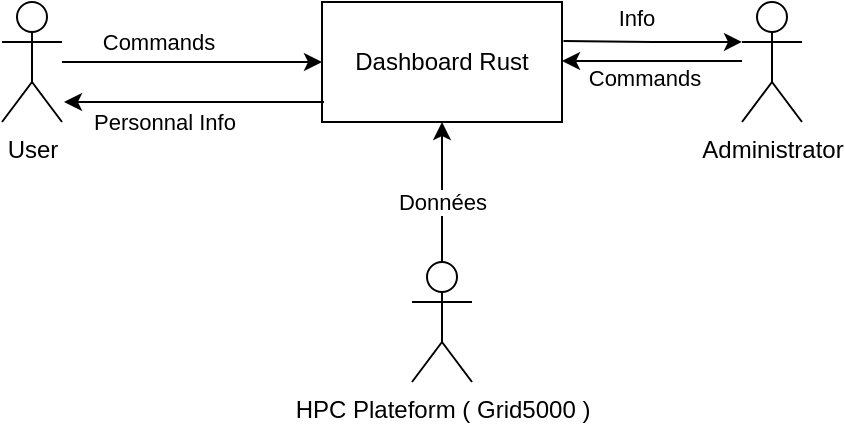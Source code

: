 <mxfile version="26.1.0" pages="5">
  <diagram name="Diagramme de Contexte" id="Y4wbaPwpJfYPmxahPzlm">
    <mxGraphModel grid="1" page="1" gridSize="10" guides="1" tooltips="1" connect="1" arrows="1" fold="1" pageScale="1" pageWidth="827" pageHeight="1169" math="0" shadow="0">
      <root>
        <mxCell id="0" />
        <mxCell id="1" parent="0" />
        <mxCell id="Ts6Sc8tetPBphA7_N4Us-1" value="&lt;p align=&quot;center&quot; class=&quot;MsoTitle&quot;&gt;Dashboard Rust&lt;br&gt;&lt;/p&gt;" style="rounded=0;whiteSpace=wrap;html=1;" vertex="1" parent="1">
          <mxGeometry x="350" y="290" width="120" height="60" as="geometry" />
        </mxCell>
        <mxCell id="Ts6Sc8tetPBphA7_N4Us-2" style="edgeStyle=orthogonalEdgeStyle;rounded=0;orthogonalLoop=1;jettySize=auto;html=1;" edge="1" parent="1" source="Ts6Sc8tetPBphA7_N4Us-4" target="Ts6Sc8tetPBphA7_N4Us-1">
          <mxGeometry relative="1" as="geometry" />
        </mxCell>
        <mxCell id="Ts6Sc8tetPBphA7_N4Us-3" value="Commands" style="edgeLabel;html=1;align=center;verticalAlign=middle;resizable=0;points=[];" vertex="1" connectable="0" parent="Ts6Sc8tetPBphA7_N4Us-2">
          <mxGeometry x="-0.268" y="-3" relative="1" as="geometry">
            <mxPoint y="-13" as="offset" />
          </mxGeometry>
        </mxCell>
        <mxCell id="Ts6Sc8tetPBphA7_N4Us-4" value="User" style="shape=umlActor;verticalLabelPosition=bottom;verticalAlign=top;html=1;outlineConnect=0;" vertex="1" parent="1">
          <mxGeometry x="190" y="290" width="30" height="60" as="geometry" />
        </mxCell>
        <mxCell id="Ts6Sc8tetPBphA7_N4Us-5" style="edgeStyle=orthogonalEdgeStyle;rounded=0;orthogonalLoop=1;jettySize=auto;html=1;endArrow=none;endFill=0;startArrow=classic;startFill=1;" edge="1" parent="1">
          <mxGeometry relative="1" as="geometry">
            <mxPoint x="221" y="340" as="sourcePoint" />
            <mxPoint x="351" y="340" as="targetPoint" />
          </mxGeometry>
        </mxCell>
        <mxCell id="Ts6Sc8tetPBphA7_N4Us-6" value="Personnal Info" style="edgeLabel;html=1;align=center;verticalAlign=middle;resizable=0;points=[];" vertex="1" connectable="0" parent="Ts6Sc8tetPBphA7_N4Us-5">
          <mxGeometry x="-0.099" y="4" relative="1" as="geometry">
            <mxPoint x="-9" y="14" as="offset" />
          </mxGeometry>
        </mxCell>
        <mxCell id="Ts6Sc8tetPBphA7_N4Us-7" value="Administrator" style="shape=umlActor;verticalLabelPosition=bottom;verticalAlign=top;html=1;outlineConnect=0;" vertex="1" parent="1">
          <mxGeometry x="560" y="290" width="30" height="60" as="geometry" />
        </mxCell>
        <mxCell id="Ts6Sc8tetPBphA7_N4Us-8" style="edgeStyle=orthogonalEdgeStyle;rounded=0;orthogonalLoop=1;jettySize=auto;html=1;endArrow=none;endFill=0;startArrow=classic;startFill=1;" edge="1" parent="1">
          <mxGeometry relative="1" as="geometry">
            <mxPoint x="470" y="319.5" as="sourcePoint" />
            <mxPoint x="560" y="319.5" as="targetPoint" />
          </mxGeometry>
        </mxCell>
        <mxCell id="Ts6Sc8tetPBphA7_N4Us-10" value="HPC Plateform ( Grid5000 )" style="shape=umlActor;verticalLabelPosition=bottom;verticalAlign=top;html=1;outlineConnect=0;" vertex="1" parent="1">
          <mxGeometry x="395" y="420" width="30" height="60" as="geometry" />
        </mxCell>
        <mxCell id="Ts6Sc8tetPBphA7_N4Us-13" style="edgeStyle=orthogonalEdgeStyle;rounded=0;orthogonalLoop=1;jettySize=auto;html=1;entryX=0.5;entryY=1;entryDx=0;entryDy=0;exitX=0.5;exitY=0;exitDx=0;exitDy=0;exitPerimeter=0;" edge="1" parent="1" source="Ts6Sc8tetPBphA7_N4Us-10" target="Ts6Sc8tetPBphA7_N4Us-1">
          <mxGeometry relative="1" as="geometry" />
        </mxCell>
        <mxCell id="Ts6Sc8tetPBphA7_N4Us-14" value="Données" style="edgeLabel;html=1;align=center;verticalAlign=middle;resizable=0;points=[];" vertex="1" connectable="0" parent="Ts6Sc8tetPBphA7_N4Us-13">
          <mxGeometry x="0.227" y="-4" relative="1" as="geometry">
            <mxPoint x="-4" y="13" as="offset" />
          </mxGeometry>
        </mxCell>
        <mxCell id="Ts6Sc8tetPBphA7_N4Us-20" style="edgeStyle=orthogonalEdgeStyle;rounded=0;orthogonalLoop=1;jettySize=auto;html=1;endArrow=none;endFill=0;startArrow=classic;startFill=1;exitX=0;exitY=0.333;exitDx=0;exitDy=0;exitPerimeter=0;entryX=1.006;entryY=0.324;entryDx=0;entryDy=0;entryPerimeter=0;" edge="1" parent="1" source="Ts6Sc8tetPBphA7_N4Us-7" target="Ts6Sc8tetPBphA7_N4Us-1">
          <mxGeometry relative="1" as="geometry">
            <mxPoint x="500" y="410" as="sourcePoint" />
            <mxPoint x="630" y="410" as="targetPoint" />
          </mxGeometry>
        </mxCell>
        <mxCell id="Ts6Sc8tetPBphA7_N4Us-21" value="Commands" style="edgeLabel;html=1;align=center;verticalAlign=middle;resizable=0;points=[];" vertex="1" connectable="0" parent="Ts6Sc8tetPBphA7_N4Us-20">
          <mxGeometry x="-0.099" y="4" relative="1" as="geometry">
            <mxPoint x="-9" y="14" as="offset" />
          </mxGeometry>
        </mxCell>
        <mxCell id="Ts6Sc8tetPBphA7_N4Us-22" value="&lt;div&gt;Info&lt;/div&gt;" style="edgeLabel;html=1;align=center;verticalAlign=middle;resizable=0;points=[];" vertex="1" connectable="0" parent="1">
          <mxGeometry x="505.004" y="300.0" as="geometry">
            <mxPoint x="2" y="-2" as="offset" />
          </mxGeometry>
        </mxCell>
      </root>
    </mxGraphModel>
  </diagram>
  <diagram name="Vue de haut niveau" id="aPcgE0jxCL7fZYUlC7WI">
    <mxGraphModel grid="1" page="1" gridSize="10" guides="1" tooltips="1" connect="1" arrows="1" fold="1" pageScale="1" pageWidth="827" pageHeight="1169" math="0" shadow="0">
      <root>
        <mxCell id="0" />
        <mxCell id="1" parent="0" />
        <mxCell id="mvPmQ5Ns83vjajBa09I4-7" style="edgeStyle=orthogonalEdgeStyle;rounded=0;orthogonalLoop=1;jettySize=auto;html=1;entryX=0;entryY=0.5;entryDx=0;entryDy=0;endArrow=none;startFill=0;" edge="1" parent="1" source="n4YjuolcbfLWm6S8Rg6w-1" target="n4YjuolcbfLWm6S8Rg6w-4">
          <mxGeometry relative="1" as="geometry" />
        </mxCell>
        <mxCell id="n4YjuolcbfLWm6S8Rg6w-1" value="User" style="shape=umlActor;verticalLabelPosition=bottom;verticalAlign=top;html=1;outlineConnect=0;" vertex="1" parent="1">
          <mxGeometry x="150" y="390" width="30" height="60" as="geometry" />
        </mxCell>
        <mxCell id="n4YjuolcbfLWm6S8Rg6w-3" value="" style="edgeStyle=orthogonalEdgeStyle;rounded=0;orthogonalLoop=1;jettySize=auto;html=1;endArrow=none;endFill=0;" edge="1" parent="1" source="n4YjuolcbfLWm6S8Rg6w-4" target="n4YjuolcbfLWm6S8Rg6w-5">
          <mxGeometry relative="1" as="geometry" />
        </mxCell>
        <mxCell id="n4YjuolcbfLWm6S8Rg6w-4" value="View" style="rounded=0;whiteSpace=wrap;html=1;" vertex="1" parent="1">
          <mxGeometry x="270" y="300" width="120" height="60" as="geometry" />
        </mxCell>
        <mxCell id="n4YjuolcbfLWm6S8Rg6w-5" value="Controller ( App )" style="whiteSpace=wrap;html=1;rounded=0;" vertex="1" parent="1">
          <mxGeometry x="430" y="300" width="120" height="60" as="geometry" />
        </mxCell>
        <mxCell id="mvPmQ5Ns83vjajBa09I4-12" style="edgeStyle=orthogonalEdgeStyle;rounded=0;orthogonalLoop=1;jettySize=auto;html=1;entryX=0.5;entryY=1;entryDx=0;entryDy=0;endArrow=none;startFill=0;" edge="1" parent="1" source="n4YjuolcbfLWm6S8Rg6w-9" target="n4YjuolcbfLWm6S8Rg6w-13">
          <mxGeometry relative="1" as="geometry" />
        </mxCell>
        <mxCell id="n4YjuolcbfLWm6S8Rg6w-9" value="HPC Plateform ( Grid5000 )" style="shape=umlActor;verticalLabelPosition=bottom;verticalAlign=top;html=1;outlineConnect=0;" vertex="1" parent="1">
          <mxGeometry x="640" y="430" width="30" height="60" as="geometry" />
        </mxCell>
        <mxCell id="mvPmQ5Ns83vjajBa09I4-6" style="edgeStyle=orthogonalEdgeStyle;rounded=0;orthogonalLoop=1;jettySize=auto;html=1;entryX=0;entryY=0.5;entryDx=0;entryDy=0;endArrow=none;startFill=0;" edge="1" parent="1" source="n4YjuolcbfLWm6S8Rg6w-10" target="n4YjuolcbfLWm6S8Rg6w-4">
          <mxGeometry relative="1" as="geometry" />
        </mxCell>
        <mxCell id="n4YjuolcbfLWm6S8Rg6w-10" value="Administrator" style="shape=umlActor;verticalLabelPosition=bottom;verticalAlign=top;html=1;outlineConnect=0;" vertex="1" parent="1">
          <mxGeometry x="150" y="210" width="30" height="60" as="geometry" />
        </mxCell>
        <mxCell id="n4YjuolcbfLWm6S8Rg6w-12" style="edgeStyle=orthogonalEdgeStyle;rounded=0;orthogonalLoop=1;jettySize=auto;html=1;endArrow=none;endFill=0;entryX=0;entryY=0.5;entryDx=0;entryDy=0;" edge="1" parent="1" source="n4YjuolcbfLWm6S8Rg6w-5" target="n4YjuolcbfLWm6S8Rg6w-13">
          <mxGeometry relative="1" as="geometry">
            <mxPoint x="350" y="310" as="sourcePoint" />
            <mxPoint x="570" y="210" as="targetPoint" />
          </mxGeometry>
        </mxCell>
        <mxCell id="n4YjuolcbfLWm6S8Rg6w-13" value="Model" style="whiteSpace=wrap;html=1;rounded=0;" vertex="1" parent="1">
          <mxGeometry x="595" y="300" width="120" height="60" as="geometry" />
        </mxCell>
      </root>
    </mxGraphModel>
  </diagram>
  <diagram name="Vue détaillée (View)" id="YtNMjweQQR-4xYJ17d5h">
    <mxGraphModel grid="1" page="1" gridSize="10" guides="1" tooltips="1" connect="1" arrows="1" fold="1" pageScale="1" pageWidth="827" pageHeight="1169" math="0" shadow="0">
      <root>
        <mxCell id="0" />
        <mxCell id="1" parent="0" />
        <mxCell id="5muCd5LrtZKPUVRMh4-I-4" value="&amp;nbsp;View" style="rounded=0;whiteSpace=wrap;html=1;fillColor=none;fontColor=#333333;strokeColor=#666666;gradientColor=default;shadow=0;glass=0;align=left;verticalAlign=top;" vertex="1" parent="1">
          <mxGeometry x="240" y="180" width="450" height="360" as="geometry" />
        </mxCell>
        <mxCell id="Mjgf1WqBtXJVwJWZJhW_-15" style="edgeStyle=orthogonalEdgeStyle;rounded=0;orthogonalLoop=1;jettySize=auto;html=1;entryX=1;entryY=0.5;entryDx=0;entryDy=0;endArrow=none;startFill=0;" edge="1" parent="1" source="5muCd5LrtZKPUVRMh4-I-9" target="Mjgf1WqBtXJVwJWZJhW_-11">
          <mxGeometry relative="1" as="geometry">
            <Array as="points">
              <mxPoint x="640" y="353" />
              <mxPoint x="640" y="450" />
            </Array>
          </mxGeometry>
        </mxCell>
        <mxCell id="Mjgf1WqBtXJVwJWZJhW_-16" style="edgeStyle=orthogonalEdgeStyle;rounded=0;orthogonalLoop=1;jettySize=auto;html=1;endArrow=none;startFill=0;entryX=1;entryY=0.5;entryDx=0;entryDy=0;" edge="1" parent="1" source="5muCd5LrtZKPUVRMh4-I-9" target="Mjgf1WqBtXJVwJWZJhW_-8">
          <mxGeometry relative="1" as="geometry">
            <Array as="points">
              <mxPoint x="640" y="353" />
              <mxPoint x="640" y="250" />
            </Array>
          </mxGeometry>
        </mxCell>
        <mxCell id="5muCd5LrtZKPUVRMh4-I-9" value="Controller ( App )" style="shape=umlActor;verticalLabelPosition=bottom;verticalAlign=top;html=1;outlineConnect=0;" vertex="1" parent="1">
          <mxGeometry x="770" y="322.5" width="30" height="60" as="geometry" />
        </mxCell>
        <mxCell id="Mjgf1WqBtXJVwJWZJhW_-6" style="edgeStyle=orthogonalEdgeStyle;rounded=0;orthogonalLoop=1;jettySize=auto;html=1;entryX=0;entryY=0.5;entryDx=0;entryDy=0;endArrow=none;startFill=0;" edge="1" parent="1" source="5muCd5LrtZKPUVRMh4-I-1" target="HLXosY3EErKe0ApY9PYB-2">
          <mxGeometry relative="1" as="geometry" />
        </mxCell>
        <mxCell id="5muCd5LrtZKPUVRMh4-I-1" value="User" style="shape=umlActor;verticalLabelPosition=bottom;verticalAlign=top;html=1;outlineConnect=0;" vertex="1" parent="1">
          <mxGeometry x="90" y="390" width="30" height="60" as="geometry" />
        </mxCell>
        <mxCell id="5muCd5LrtZKPUVRMh4-I-10" value="Administrator" style="shape=umlActor;verticalLabelPosition=bottom;verticalAlign=top;html=1;outlineConnect=0;" vertex="1" parent="1">
          <mxGeometry x="90" y="247.5" width="30" height="60" as="geometry" />
        </mxCell>
        <mxCell id="Mjgf1WqBtXJVwJWZJhW_-12" style="edgeStyle=orthogonalEdgeStyle;rounded=0;orthogonalLoop=1;jettySize=auto;html=1;entryX=0;entryY=0.5;entryDx=0;entryDy=0;endArrow=none;startFill=0;" edge="1" parent="1" source="HLXosY3EErKe0ApY9PYB-2" target="Mjgf1WqBtXJVwJWZJhW_-11">
          <mxGeometry relative="1" as="geometry" />
        </mxCell>
        <mxCell id="FBftzT92EY-EyIkk-Bcs-5" style="edgeStyle=orthogonalEdgeStyle;rounded=0;orthogonalLoop=1;jettySize=auto;html=1;entryX=0;entryY=0.5;entryDx=0;entryDy=0;endArrow=none;startFill=0;" edge="1" parent="1" source="HLXosY3EErKe0ApY9PYB-2" target="Mjgf1WqBtXJVwJWZJhW_-8">
          <mxGeometry relative="1" as="geometry" />
        </mxCell>
        <mxCell id="HLXosY3EErKe0ApY9PYB-2" value="Frame" style="rounded=0;whiteSpace=wrap;html=1;" vertex="1" parent="1">
          <mxGeometry x="260" y="322.5" width="120" height="60" as="geometry" />
        </mxCell>
        <mxCell id="34UsHddRmO5A7RhlzQ1O-3" style="edgeStyle=orthogonalEdgeStyle;rounded=0;orthogonalLoop=1;jettySize=auto;html=1;entryX=0;entryY=0.5;entryDx=0;entryDy=0;endArrow=none;endFill=0;" edge="1" parent="1" source="5muCd5LrtZKPUVRMh4-I-10" target="HLXosY3EErKe0ApY9PYB-2">
          <mxGeometry relative="1" as="geometry" />
        </mxCell>
        <mxCell id="Mjgf1WqBtXJVwJWZJhW_-8" value="Dashboard page" style="whiteSpace=wrap;html=1;rounded=0;" vertex="1" parent="1">
          <mxGeometry x="480" y="220" width="120" height="60" as="geometry" />
        </mxCell>
        <mxCell id="Mjgf1WqBtXJVwJWZJhW_-11" value="Gantt Page" style="whiteSpace=wrap;html=1;rounded=0;" vertex="1" parent="1">
          <mxGeometry x="480" y="420" width="120" height="60" as="geometry" />
        </mxCell>
        <mxCell id="FBftzT92EY-EyIkk-Bcs-7" style="edgeStyle=orthogonalEdgeStyle;rounded=0;orthogonalLoop=1;jettySize=auto;html=1;entryX=1;entryY=0.5;entryDx=0;entryDy=0;endArrow=none;startFill=0;" edge="1" parent="1" source="FBftzT92EY-EyIkk-Bcs-1" target="HLXosY3EErKe0ApY9PYB-2">
          <mxGeometry relative="1" as="geometry" />
        </mxCell>
        <mxCell id="FBftzT92EY-EyIkk-Bcs-1" value="Authentification Page" style="whiteSpace=wrap;html=1;rounded=0;" vertex="1" parent="1">
          <mxGeometry x="480" y="322.5" width="120" height="60" as="geometry" />
        </mxCell>
        <mxCell id="FBftzT92EY-EyIkk-Bcs-6" style="edgeStyle=orthogonalEdgeStyle;rounded=0;orthogonalLoop=1;jettySize=auto;html=1;entryX=0.5;entryY=0.5;entryDx=0;entryDy=0;entryPerimeter=0;endArrow=none;startFill=0;" edge="1" parent="1" source="FBftzT92EY-EyIkk-Bcs-1" target="5muCd5LrtZKPUVRMh4-I-9">
          <mxGeometry relative="1" as="geometry" />
        </mxCell>
      </root>
    </mxGraphModel>
  </diagram>
  <diagram name="Vue détaillée (Model)" id="IbS-LIUEB7IJTFCpHB4I">
    <mxGraphModel grid="1" page="1" gridSize="10" guides="1" tooltips="1" connect="1" arrows="1" fold="1" pageScale="1" pageWidth="827" pageHeight="1169" math="0" shadow="0">
      <root>
        <mxCell id="0" />
        <mxCell id="1" parent="0" />
        <mxCell id="KZPz4fApJcrrjo3L8dAw-1" value="Model" style="rounded=0;whiteSpace=wrap;html=1;fillColor=none;fontColor=#333333;strokeColor=#666666;gradientColor=default;shadow=0;glass=0;align=left;verticalAlign=top;" vertex="1" parent="1">
          <mxGeometry x="194" y="40" width="450" height="210" as="geometry" />
        </mxCell>
        <mxCell id="xtyydo3ua4CqGe8ZThla-2" style="edgeStyle=orthogonalEdgeStyle;rounded=0;orthogonalLoop=1;jettySize=auto;html=1;endArrow=none;endFill=0;entryX=0;entryY=0.5;entryDx=0;entryDy=0;exitX=0.5;exitY=0.5;exitDx=0;exitDy=0;exitPerimeter=0;" edge="1" parent="1" source="KZPz4fApJcrrjo3L8dAw-3" target="w_w-yPLD8zr00Pqb3vY9-3">
          <mxGeometry relative="1" as="geometry">
            <mxPoint x="214" y="145" as="targetPoint" />
          </mxGeometry>
        </mxCell>
        <mxCell id="KZPz4fApJcrrjo3L8dAw-3" value="Controller" style="shape=umlActor;verticalLabelPosition=bottom;verticalAlign=top;html=1;outlineConnect=0;" vertex="1" parent="1">
          <mxGeometry x="84" y="112.5" width="30" height="60" as="geometry" />
        </mxCell>
        <mxCell id="w_w-yPLD8zr00Pqb3vY9-6" style="edgeStyle=orthogonalEdgeStyle;rounded=0;orthogonalLoop=1;jettySize=auto;html=1;exitX=0.5;exitY=0.5;exitDx=0;exitDy=0;exitPerimeter=0;entryX=1;entryY=0.5;entryDx=0;entryDy=0;endArrow=none;endFill=0;" edge="1" parent="1" source="MwkUqp7vV9Uveo2u3FTK-1" target="w_w-yPLD8zr00Pqb3vY9-2">
          <mxGeometry relative="1" as="geometry" />
        </mxCell>
        <mxCell id="MwkUqp7vV9Uveo2u3FTK-1" value="HPC Plateform ( Grid5000 )" style="shape=umlActor;verticalLabelPosition=bottom;verticalAlign=top;html=1;outlineConnect=0;" vertex="1" parent="1">
          <mxGeometry x="714" y="112.5" width="30" height="60" as="geometry" />
        </mxCell>
        <mxCell id="w_w-yPLD8zr00Pqb3vY9-5" style="edgeStyle=orthogonalEdgeStyle;rounded=0;orthogonalLoop=1;jettySize=auto;html=1;exitX=1;exitY=0.5;exitDx=0;exitDy=0;entryX=0;entryY=0.5;entryDx=0;entryDy=0;endArrow=none;endFill=0;" edge="1" parent="1" source="w_w-yPLD8zr00Pqb3vY9-1" target="w_w-yPLD8zr00Pqb3vY9-2">
          <mxGeometry relative="1" as="geometry" />
        </mxCell>
        <mxCell id="w_w-yPLD8zr00Pqb3vY9-1" value="Data Class" style="rounded=0;whiteSpace=wrap;html=1;" vertex="1" parent="1">
          <mxGeometry x="354" y="112.5" width="120" height="60" as="geometry" />
        </mxCell>
        <mxCell id="w_w-yPLD8zr00Pqb3vY9-2" value="JSON Parser" style="rounded=0;whiteSpace=wrap;html=1;" vertex="1" parent="1">
          <mxGeometry x="504" y="112.5" width="120" height="60" as="geometry" />
        </mxCell>
        <mxCell id="w_w-yPLD8zr00Pqb3vY9-4" style="edgeStyle=orthogonalEdgeStyle;rounded=0;orthogonalLoop=1;jettySize=auto;html=1;exitX=1;exitY=0.5;exitDx=0;exitDy=0;entryX=0;entryY=0.5;entryDx=0;entryDy=0;endArrow=none;endFill=0;" edge="1" parent="1" source="w_w-yPLD8zr00Pqb3vY9-3" target="w_w-yPLD8zr00Pqb3vY9-1">
          <mxGeometry relative="1" as="geometry" />
        </mxCell>
        <mxCell id="w_w-yPLD8zr00Pqb3vY9-3" value="Data Interface" style="rounded=0;whiteSpace=wrap;html=1;" vertex="1" parent="1">
          <mxGeometry x="214" y="112.5" width="120" height="60" as="geometry" />
        </mxCell>
      </root>
    </mxGraphModel>
  </diagram>
  <diagram name="Vue Système" id="lEvbNW1PFRb84tn4sb15">
    <mxGraphModel grid="1" page="1" gridSize="10" guides="1" tooltips="1" connect="1" arrows="1" fold="1" pageScale="1" pageWidth="827" pageHeight="1169" math="0" shadow="0">
      <root>
        <mxCell id="0" />
        <mxCell id="1" parent="0" />
        <mxCell id="X5Dk3jg2twhQT9B8KTTW-1" style="edgeStyle=orthogonalEdgeStyle;rounded=0;orthogonalLoop=1;jettySize=auto;html=1;endArrow=none;endFill=0;" edge="1" parent="1" source="X5Dk3jg2twhQT9B8KTTW-2" target="X5Dk3jg2twhQT9B8KTTW-14">
          <mxGeometry relative="1" as="geometry">
            <mxPoint x="650" y="323.335" as="targetPoint" />
            <Array as="points">
              <mxPoint x="640" y="310" />
              <mxPoint x="640" y="310" />
            </Array>
          </mxGeometry>
        </mxCell>
        <mxCell id="X5Dk3jg2twhQT9B8KTTW-2" value="" style="shape=cube;whiteSpace=wrap;html=1;boundedLbl=1;backgroundOutline=1;darkOpacity=0.05;darkOpacity2=0.1;" vertex="1" parent="1">
          <mxGeometry x="370" y="208" width="180" height="166.67" as="geometry" />
        </mxCell>
        <mxCell id="X5Dk3jg2twhQT9B8KTTW-4" value="Administrator" style="shape=umlActor;verticalLabelPosition=bottom;verticalAlign=top;html=1;outlineConnect=0;" vertex="1" parent="1">
          <mxGeometry x="190" y="390" width="30" height="60" as="geometry" />
        </mxCell>
        <mxCell id="X5Dk3jg2twhQT9B8KTTW-6" value="User" style="shape=umlActor;verticalLabelPosition=bottom;verticalAlign=top;html=1;outlineConnect=0;" vertex="1" parent="1">
          <mxGeometry x="190" y="120" width="30" height="60" as="geometry" />
        </mxCell>
        <mxCell id="X5Dk3jg2twhQT9B8KTTW-7" value="Computer" style="text;html=1;align=center;verticalAlign=middle;resizable=0;points=[];autosize=1;strokeColor=none;fillColor=none;" vertex="1" parent="1">
          <mxGeometry x="462.41" y="340.83" width="80" height="30" as="geometry" />
        </mxCell>
        <mxCell id="X5Dk3jg2twhQT9B8KTTW-9" style="edgeStyle=orthogonalEdgeStyle;rounded=0;orthogonalLoop=1;jettySize=auto;html=1;entryX=0;entryY=0;entryDx=0;entryDy=73.335;entryPerimeter=0;endArrow=none;endFill=0;" edge="1" parent="1" source="X5Dk3jg2twhQT9B8KTTW-4" target="X5Dk3jg2twhQT9B8KTTW-2">
          <mxGeometry relative="1" as="geometry" />
        </mxCell>
        <mxCell id="X5Dk3jg2twhQT9B8KTTW-11" style="edgeStyle=orthogonalEdgeStyle;rounded=0;orthogonalLoop=1;jettySize=auto;html=1;entryX=0;entryY=0;entryDx=0;entryDy=73.335;entryPerimeter=0;endArrow=none;endFill=0;" edge="1" parent="1" source="X5Dk3jg2twhQT9B8KTTW-6" target="X5Dk3jg2twhQT9B8KTTW-2">
          <mxGeometry relative="1" as="geometry" />
        </mxCell>
        <mxCell id="X5Dk3jg2twhQT9B8KTTW-12" value="1" style="text;html=1;align=center;verticalAlign=middle;resizable=0;points=[];autosize=1;strokeColor=none;fillColor=none;" vertex="1" parent="1">
          <mxGeometry x="340" y="290" width="30" height="30" as="geometry" />
        </mxCell>
        <mxCell id="X5Dk3jg2twhQT9B8KTTW-13" value="&lt;p align=&quot;center&quot; class=&quot;MsoTitle&quot;&gt;Dashboard Rust&lt;br&gt;&lt;/p&gt;" style="rounded=0;whiteSpace=wrap;html=1;" vertex="1" parent="1">
          <mxGeometry x="410" y="270" width="120" height="60" as="geometry" />
        </mxCell>
        <mxCell id="X5Dk3jg2twhQT9B8KTTW-14" value="" style="shape=cube;whiteSpace=wrap;html=1;boundedLbl=1;backgroundOutline=1;darkOpacity=0.05;darkOpacity2=0.1;" vertex="1" parent="1">
          <mxGeometry x="670" y="179.79" width="290" height="300.21" as="geometry" />
        </mxCell>
        <mxCell id="X5Dk3jg2twhQT9B8KTTW-16" value="1..*" style="text;html=1;align=center;verticalAlign=middle;resizable=0;points=[];autosize=1;strokeColor=none;fillColor=none;" vertex="1" parent="1">
          <mxGeometry x="635" y="302.5" width="40" height="30" as="geometry" />
        </mxCell>
        <mxCell id="X5Dk3jg2twhQT9B8KTTW-17" value="1" style="text;html=1;align=center;verticalAlign=middle;resizable=0;points=[];autosize=1;strokeColor=none;fillColor=none;" vertex="1" parent="1">
          <mxGeometry x="547.41" y="302.5" width="30" height="30" as="geometry" />
        </mxCell>
        <mxCell id="X5Dk3jg2twhQT9B8KTTW-18" value="APP Instance" style="swimlane;whiteSpace=wrap;html=1;startSize=23;" vertex="1" parent="1">
          <mxGeometry x="708.57" y="250" width="171.43" height="60" as="geometry">
            <mxRectangle x="629.08" y="430" width="130.92" height="30" as="alternateBounds" />
          </mxGeometry>
        </mxCell>
        <mxCell id="3E8tRGCmMz6LuAFkzrKP-3" value="Nodes" style="rounded=0;whiteSpace=wrap;html=1;" vertex="1" parent="X5Dk3jg2twhQT9B8KTTW-18">
          <mxGeometry x="9.43" y="28.84" width="108.57" height="25" as="geometry" />
        </mxCell>
        <mxCell id="X5Dk3jg2twhQT9B8KTTW-19" value="OAR Instance" style="swimlane;whiteSpace=wrap;html=1;" vertex="1" parent="1">
          <mxGeometry x="708.57" y="340.83" width="171.43" height="65" as="geometry">
            <mxRectangle x="629.08" y="509.16" width="160" height="30" as="alternateBounds" />
          </mxGeometry>
        </mxCell>
        <mxCell id="3E8tRGCmMz6LuAFkzrKP-2" value="Schedule" style="rounded=0;whiteSpace=wrap;html=1;" vertex="1" parent="X5Dk3jg2twhQT9B8KTTW-19">
          <mxGeometry x="9.43" y="30" width="108.57" height="25" as="geometry" />
        </mxCell>
        <mxCell id="3E8tRGCmMz6LuAFkzrKP-1" value="HPC Plateform ( Grid5000 )" style="text;html=1;align=center;verticalAlign=middle;resizable=0;points=[];autosize=1;strokeColor=none;fillColor=none;" vertex="1" parent="1">
          <mxGeometry x="790" y="450" width="170" height="30" as="geometry" />
        </mxCell>
      </root>
    </mxGraphModel>
  </diagram>
</mxfile>
